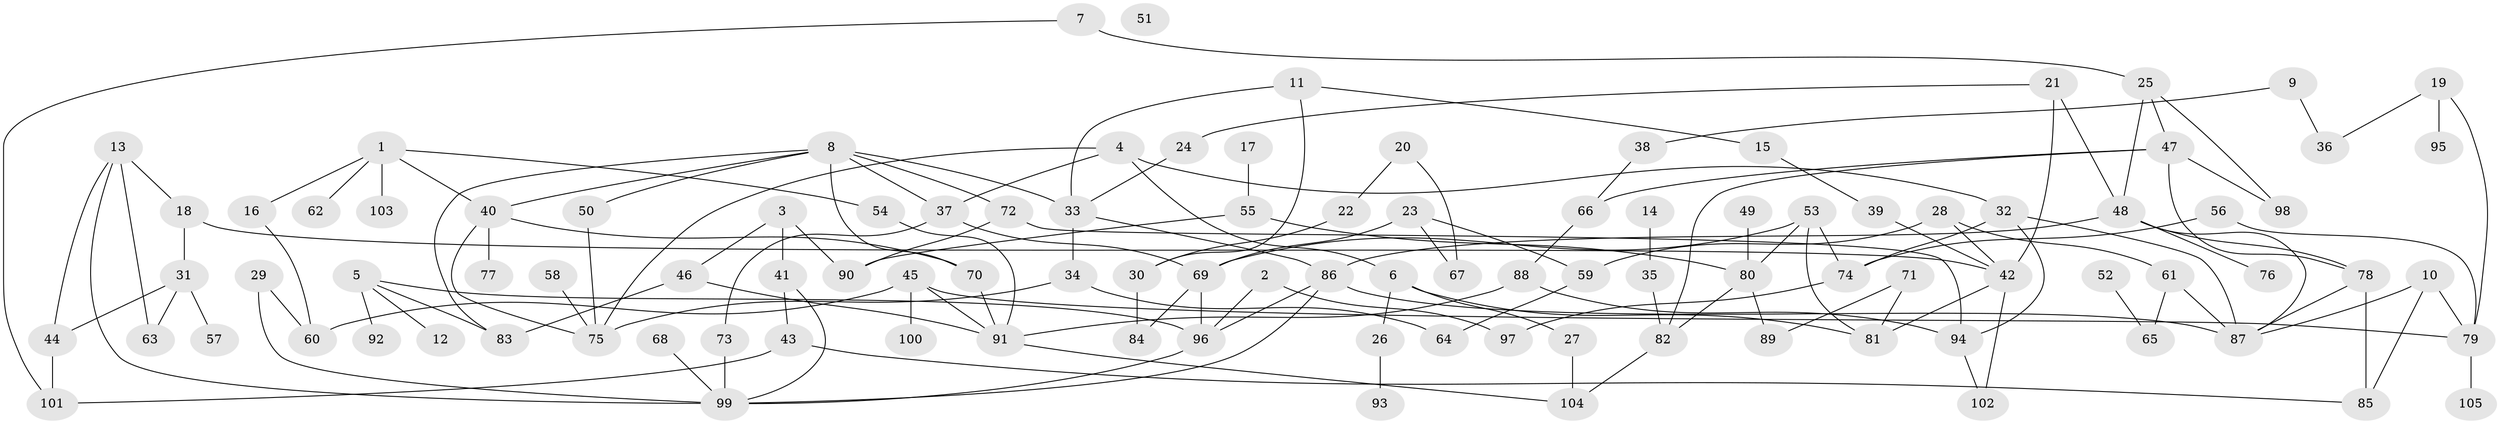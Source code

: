 // Generated by graph-tools (version 1.1) at 2025/33/03/09/25 02:33:53]
// undirected, 105 vertices, 152 edges
graph export_dot {
graph [start="1"]
  node [color=gray90,style=filled];
  1;
  2;
  3;
  4;
  5;
  6;
  7;
  8;
  9;
  10;
  11;
  12;
  13;
  14;
  15;
  16;
  17;
  18;
  19;
  20;
  21;
  22;
  23;
  24;
  25;
  26;
  27;
  28;
  29;
  30;
  31;
  32;
  33;
  34;
  35;
  36;
  37;
  38;
  39;
  40;
  41;
  42;
  43;
  44;
  45;
  46;
  47;
  48;
  49;
  50;
  51;
  52;
  53;
  54;
  55;
  56;
  57;
  58;
  59;
  60;
  61;
  62;
  63;
  64;
  65;
  66;
  67;
  68;
  69;
  70;
  71;
  72;
  73;
  74;
  75;
  76;
  77;
  78;
  79;
  80;
  81;
  82;
  83;
  84;
  85;
  86;
  87;
  88;
  89;
  90;
  91;
  92;
  93;
  94;
  95;
  96;
  97;
  98;
  99;
  100;
  101;
  102;
  103;
  104;
  105;
  1 -- 16;
  1 -- 40;
  1 -- 54;
  1 -- 62;
  1 -- 103;
  2 -- 96;
  2 -- 97;
  3 -- 41;
  3 -- 46;
  3 -- 90;
  4 -- 6;
  4 -- 32;
  4 -- 37;
  4 -- 75;
  5 -- 12;
  5 -- 83;
  5 -- 92;
  5 -- 96;
  6 -- 26;
  6 -- 27;
  6 -- 81;
  7 -- 25;
  7 -- 101;
  8 -- 33;
  8 -- 37;
  8 -- 40;
  8 -- 50;
  8 -- 70;
  8 -- 72;
  8 -- 83;
  9 -- 36;
  9 -- 38;
  10 -- 79;
  10 -- 85;
  10 -- 87;
  11 -- 15;
  11 -- 30;
  11 -- 33;
  13 -- 18;
  13 -- 44;
  13 -- 63;
  13 -- 99;
  14 -- 35;
  15 -- 39;
  16 -- 60;
  17 -- 55;
  18 -- 31;
  18 -- 42;
  19 -- 36;
  19 -- 79;
  19 -- 95;
  20 -- 22;
  20 -- 67;
  21 -- 24;
  21 -- 42;
  21 -- 48;
  22 -- 30;
  23 -- 59;
  23 -- 67;
  23 -- 69;
  24 -- 33;
  25 -- 47;
  25 -- 48;
  25 -- 98;
  26 -- 93;
  27 -- 104;
  28 -- 42;
  28 -- 59;
  28 -- 61;
  29 -- 60;
  29 -- 99;
  30 -- 84;
  31 -- 44;
  31 -- 57;
  31 -- 63;
  32 -- 74;
  32 -- 87;
  32 -- 94;
  33 -- 34;
  33 -- 86;
  34 -- 64;
  34 -- 75;
  35 -- 82;
  37 -- 69;
  37 -- 73;
  38 -- 66;
  39 -- 42;
  40 -- 70;
  40 -- 75;
  40 -- 77;
  41 -- 43;
  41 -- 99;
  42 -- 81;
  42 -- 102;
  43 -- 85;
  43 -- 101;
  44 -- 101;
  45 -- 60;
  45 -- 79;
  45 -- 91;
  45 -- 100;
  46 -- 83;
  46 -- 91;
  47 -- 66;
  47 -- 78;
  47 -- 82;
  47 -- 98;
  48 -- 76;
  48 -- 78;
  48 -- 86;
  48 -- 87;
  49 -- 80;
  50 -- 75;
  52 -- 65;
  53 -- 69;
  53 -- 74;
  53 -- 80;
  53 -- 81;
  54 -- 91;
  55 -- 80;
  55 -- 90;
  56 -- 74;
  56 -- 79;
  58 -- 75;
  59 -- 64;
  61 -- 65;
  61 -- 87;
  66 -- 88;
  68 -- 99;
  69 -- 84;
  69 -- 96;
  70 -- 91;
  71 -- 81;
  71 -- 89;
  72 -- 90;
  72 -- 94;
  73 -- 99;
  74 -- 97;
  78 -- 85;
  78 -- 87;
  79 -- 105;
  80 -- 82;
  80 -- 89;
  82 -- 104;
  86 -- 87;
  86 -- 96;
  86 -- 99;
  88 -- 91;
  88 -- 94;
  91 -- 104;
  94 -- 102;
  96 -- 99;
}
